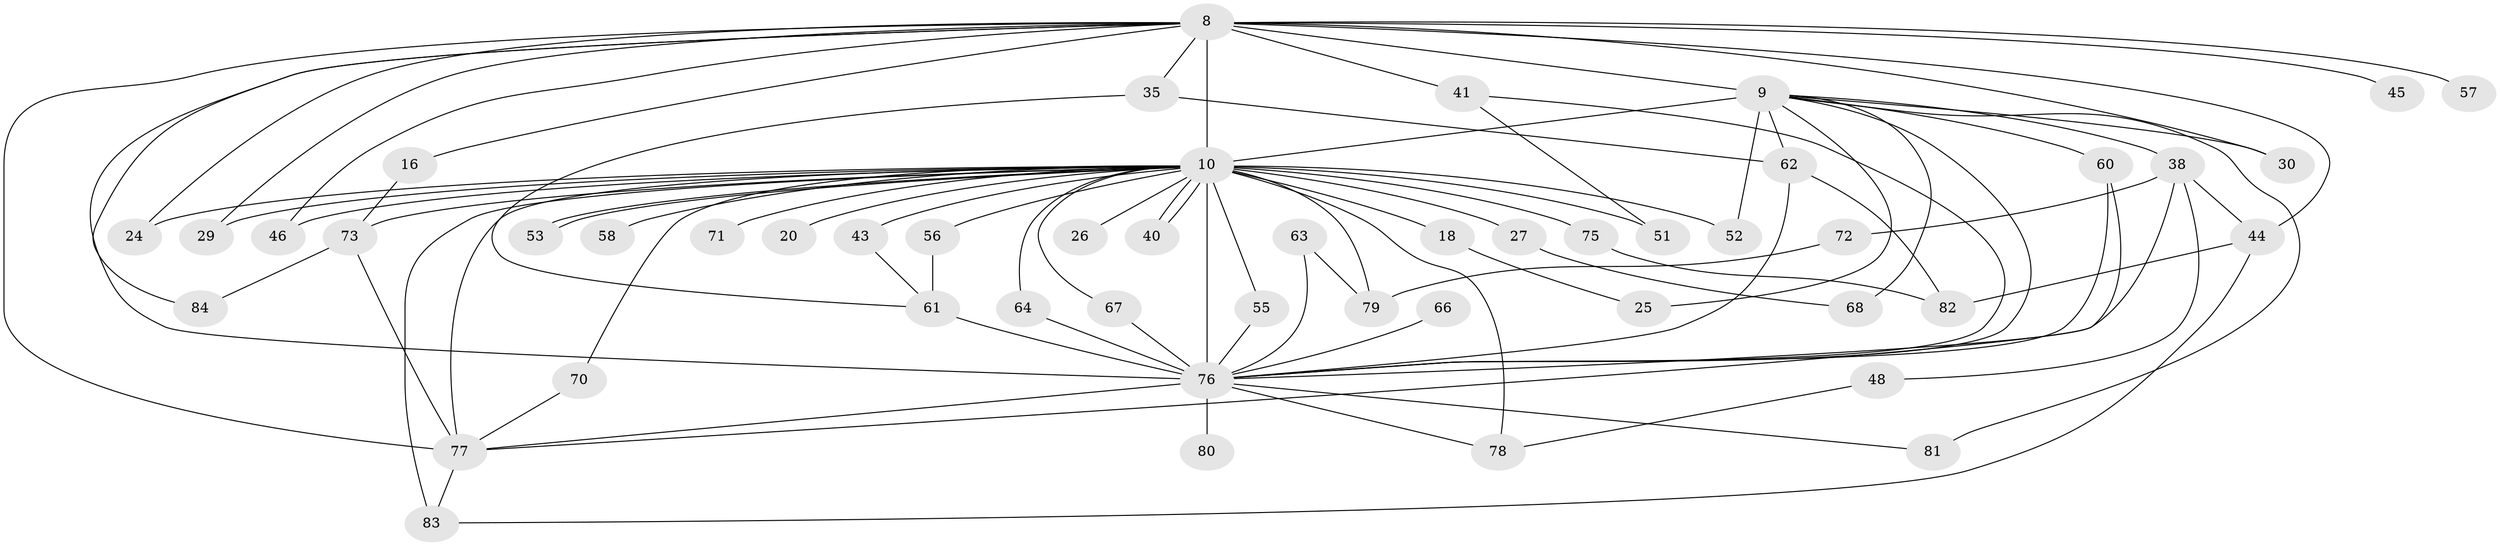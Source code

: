 // original degree distribution, {21: 0.03571428571428571, 19: 0.047619047619047616, 20: 0.011904761904761904, 13: 0.011904761904761904, 15: 0.011904761904761904, 3: 0.14285714285714285, 5: 0.047619047619047616, 7: 0.011904761904761904, 2: 0.5714285714285714, 6: 0.023809523809523808, 4: 0.08333333333333333}
// Generated by graph-tools (version 1.1) at 2025/47/03/04/25 21:47:46]
// undirected, 50 vertices, 90 edges
graph export_dot {
graph [start="1"]
  node [color=gray90,style=filled];
  8 [super="+5"];
  9 [super="+6"];
  10 [super="+1+7"];
  16;
  18;
  20;
  24;
  25;
  26;
  27;
  29;
  30;
  35 [super="+12"];
  38 [super="+19"];
  40;
  41 [super="+37"];
  43;
  44 [super="+36+31"];
  45;
  46;
  48;
  51;
  52;
  53;
  55;
  56;
  57;
  58;
  60 [super="+50"];
  61 [super="+34"];
  62 [super="+59"];
  63;
  64;
  66;
  67;
  68;
  70;
  71;
  72;
  73 [super="+15+28"];
  75;
  76 [super="+13+21+3+54"];
  77 [super="+39+69+23"];
  78 [super="+42+22"];
  79 [super="+49"];
  80;
  81;
  82 [super="+74"];
  83 [super="+14+65"];
  84;
  8 -- 9 [weight=4];
  8 -- 10 [weight=8];
  8 -- 16;
  8 -- 24;
  8 -- 35 [weight=3];
  8 -- 45 [weight=2];
  8 -- 46;
  8 -- 84;
  8 -- 41 [weight=2];
  8 -- 44 [weight=3];
  8 -- 57;
  8 -- 29;
  8 -- 30;
  8 -- 76 [weight=4];
  8 -- 77 [weight=4];
  9 -- 10 [weight=8];
  9 -- 30;
  9 -- 52;
  9 -- 60 [weight=2];
  9 -- 62;
  9 -- 68;
  9 -- 81;
  9 -- 25;
  9 -- 38;
  9 -- 76 [weight=5];
  10 -- 29;
  10 -- 40;
  10 -- 40;
  10 -- 46;
  10 -- 52;
  10 -- 53;
  10 -- 53;
  10 -- 64;
  10 -- 75;
  10 -- 71 [weight=2];
  10 -- 77;
  10 -- 24;
  10 -- 26 [weight=2];
  10 -- 27 [weight=2];
  10 -- 58 [weight=2];
  10 -- 67;
  10 -- 70;
  10 -- 73 [weight=3];
  10 -- 78 [weight=4];
  10 -- 79 [weight=3];
  10 -- 18 [weight=2];
  10 -- 20;
  10 -- 43;
  10 -- 51;
  10 -- 55;
  10 -- 56;
  10 -- 76 [weight=10];
  10 -- 83 [weight=2];
  16 -- 73;
  18 -- 25;
  27 -- 68;
  35 -- 61;
  35 -- 62;
  38 -- 48;
  38 -- 72;
  38 -- 44;
  38 -- 76 [weight=2];
  41 -- 51;
  41 -- 76;
  43 -- 61;
  44 -- 82 [weight=2];
  44 -- 83;
  48 -- 78;
  55 -- 76;
  56 -- 61;
  60 -- 76;
  60 -- 77;
  61 -- 76 [weight=2];
  62 -- 82;
  62 -- 76;
  63 -- 79;
  63 -- 76;
  64 -- 76;
  66 -- 76 [weight=2];
  67 -- 76;
  70 -- 77;
  72 -- 79;
  73 -- 84;
  73 -- 77;
  75 -- 82;
  76 -- 78;
  76 -- 80 [weight=2];
  76 -- 81;
  76 -- 77 [weight=2];
  77 -- 83;
}
